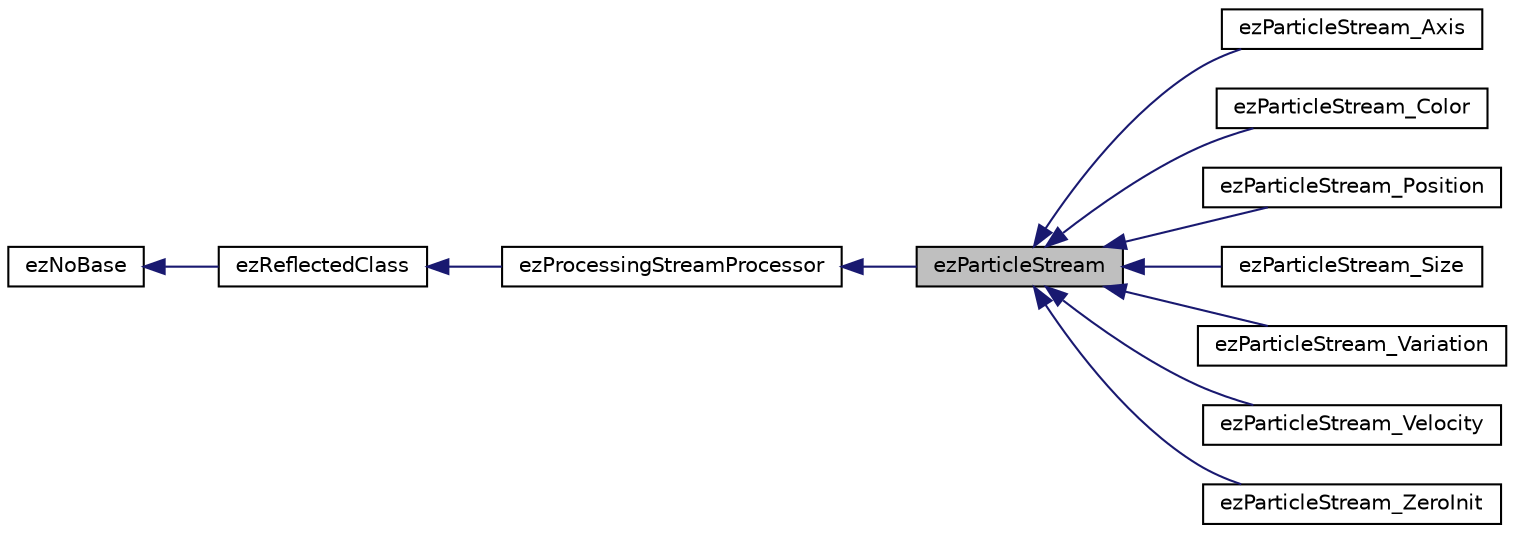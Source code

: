 digraph "ezParticleStream"
{
 // LATEX_PDF_SIZE
  edge [fontname="Helvetica",fontsize="10",labelfontname="Helvetica",labelfontsize="10"];
  node [fontname="Helvetica",fontsize="10",shape=record];
  rankdir="LR";
  Node1 [label="ezParticleStream",height=0.2,width=0.4,color="black", fillcolor="grey75", style="filled", fontcolor="black",tooltip="Base class for all particle streams."];
  Node2 -> Node1 [dir="back",color="midnightblue",fontsize="10",style="solid",fontname="Helvetica"];
  Node2 [label="ezProcessingStreamProcessor",height=0.2,width=0.4,color="black", fillcolor="white", style="filled",URL="$dc/d29/classez_processing_stream_processor.htm",tooltip="Base class for all stream processor implementations."];
  Node3 -> Node2 [dir="back",color="midnightblue",fontsize="10",style="solid",fontname="Helvetica"];
  Node3 [label="ezReflectedClass",height=0.2,width=0.4,color="black", fillcolor="white", style="filled",URL="$db/d45/classez_reflected_class.htm",tooltip="All classes that should be dynamically reflectable, need to be derived from this base class."];
  Node4 -> Node3 [dir="back",color="midnightblue",fontsize="10",style="solid",fontname="Helvetica"];
  Node4 [label="ezNoBase",height=0.2,width=0.4,color="black", fillcolor="white", style="filled",URL="$d4/d02/classez_no_base.htm",tooltip="Dummy type to pass to templates and macros that expect a base type for a class that has no base."];
  Node1 -> Node5 [dir="back",color="midnightblue",fontsize="10",style="solid",fontname="Helvetica"];
  Node5 [label="ezParticleStream_Axis",height=0.2,width=0.4,color="black", fillcolor="white", style="filled",URL="$d8/db9/classez_particle_stream___axis.htm",tooltip=" "];
  Node1 -> Node6 [dir="back",color="midnightblue",fontsize="10",style="solid",fontname="Helvetica"];
  Node6 [label="ezParticleStream_Color",height=0.2,width=0.4,color="black", fillcolor="white", style="filled",URL="$d2/d9c/classez_particle_stream___color.htm",tooltip=" "];
  Node1 -> Node7 [dir="back",color="midnightblue",fontsize="10",style="solid",fontname="Helvetica"];
  Node7 [label="ezParticleStream_Position",height=0.2,width=0.4,color="black", fillcolor="white", style="filled",URL="$d0/deb/classez_particle_stream___position.htm",tooltip=" "];
  Node1 -> Node8 [dir="back",color="midnightblue",fontsize="10",style="solid",fontname="Helvetica"];
  Node8 [label="ezParticleStream_Size",height=0.2,width=0.4,color="black", fillcolor="white", style="filled",URL="$d1/d10/classez_particle_stream___size.htm",tooltip=" "];
  Node1 -> Node9 [dir="back",color="midnightblue",fontsize="10",style="solid",fontname="Helvetica"];
  Node9 [label="ezParticleStream_Variation",height=0.2,width=0.4,color="black", fillcolor="white", style="filled",URL="$da/d1f/classez_particle_stream___variation.htm",tooltip=" "];
  Node1 -> Node10 [dir="back",color="midnightblue",fontsize="10",style="solid",fontname="Helvetica"];
  Node10 [label="ezParticleStream_Velocity",height=0.2,width=0.4,color="black", fillcolor="white", style="filled",URL="$d4/d73/classez_particle_stream___velocity.htm",tooltip=" "];
  Node1 -> Node11 [dir="back",color="midnightblue",fontsize="10",style="solid",fontname="Helvetica"];
  Node11 [label="ezParticleStream_ZeroInit",height=0.2,width=0.4,color="black", fillcolor="white", style="filled",URL="$dd/daa/classez_particle_stream___zero_init.htm",tooltip=" "];
}
